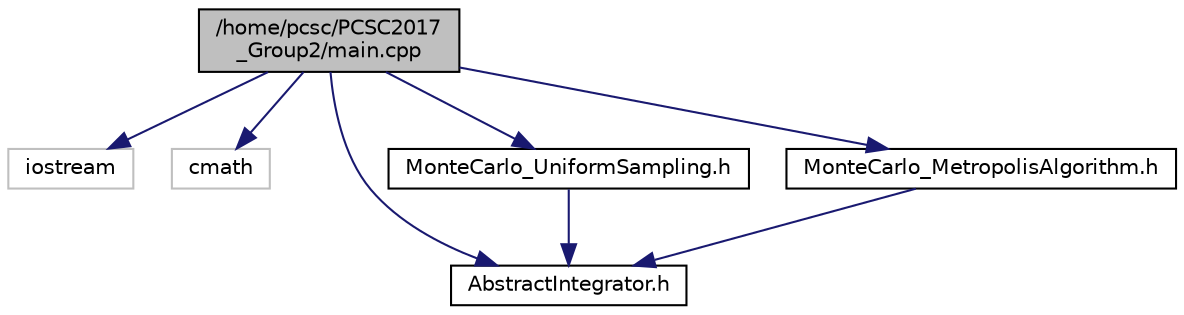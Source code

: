 digraph "/home/pcsc/PCSC2017_Group2/main.cpp"
{
  edge [fontname="Helvetica",fontsize="10",labelfontname="Helvetica",labelfontsize="10"];
  node [fontname="Helvetica",fontsize="10",shape=record];
  Node0 [label="/home/pcsc/PCSC2017\l_Group2/main.cpp",height=0.2,width=0.4,color="black", fillcolor="grey75", style="filled", fontcolor="black"];
  Node0 -> Node1 [color="midnightblue",fontsize="10",style="solid",fontname="Helvetica"];
  Node1 [label="iostream",height=0.2,width=0.4,color="grey75", fillcolor="white", style="filled"];
  Node0 -> Node2 [color="midnightblue",fontsize="10",style="solid",fontname="Helvetica"];
  Node2 [label="cmath",height=0.2,width=0.4,color="grey75", fillcolor="white", style="filled"];
  Node0 -> Node3 [color="midnightblue",fontsize="10",style="solid",fontname="Helvetica"];
  Node3 [label="AbstractIntegrator.h",height=0.2,width=0.4,color="black", fillcolor="white", style="filled",URL="$_abstract_integrator_8h.html"];
  Node0 -> Node4 [color="midnightblue",fontsize="10",style="solid",fontname="Helvetica"];
  Node4 [label="MonteCarlo_UniformSampling.h",height=0.2,width=0.4,color="black", fillcolor="white", style="filled",URL="$_monte_carlo___uniform_sampling_8h.html"];
  Node4 -> Node3 [color="midnightblue",fontsize="10",style="solid",fontname="Helvetica"];
  Node0 -> Node5 [color="midnightblue",fontsize="10",style="solid",fontname="Helvetica"];
  Node5 [label="MonteCarlo_MetropolisAlgorithm.h",height=0.2,width=0.4,color="black", fillcolor="white", style="filled",URL="$_monte_carlo___metropolis_algorithm_8h.html"];
  Node5 -> Node3 [color="midnightblue",fontsize="10",style="solid",fontname="Helvetica"];
}
